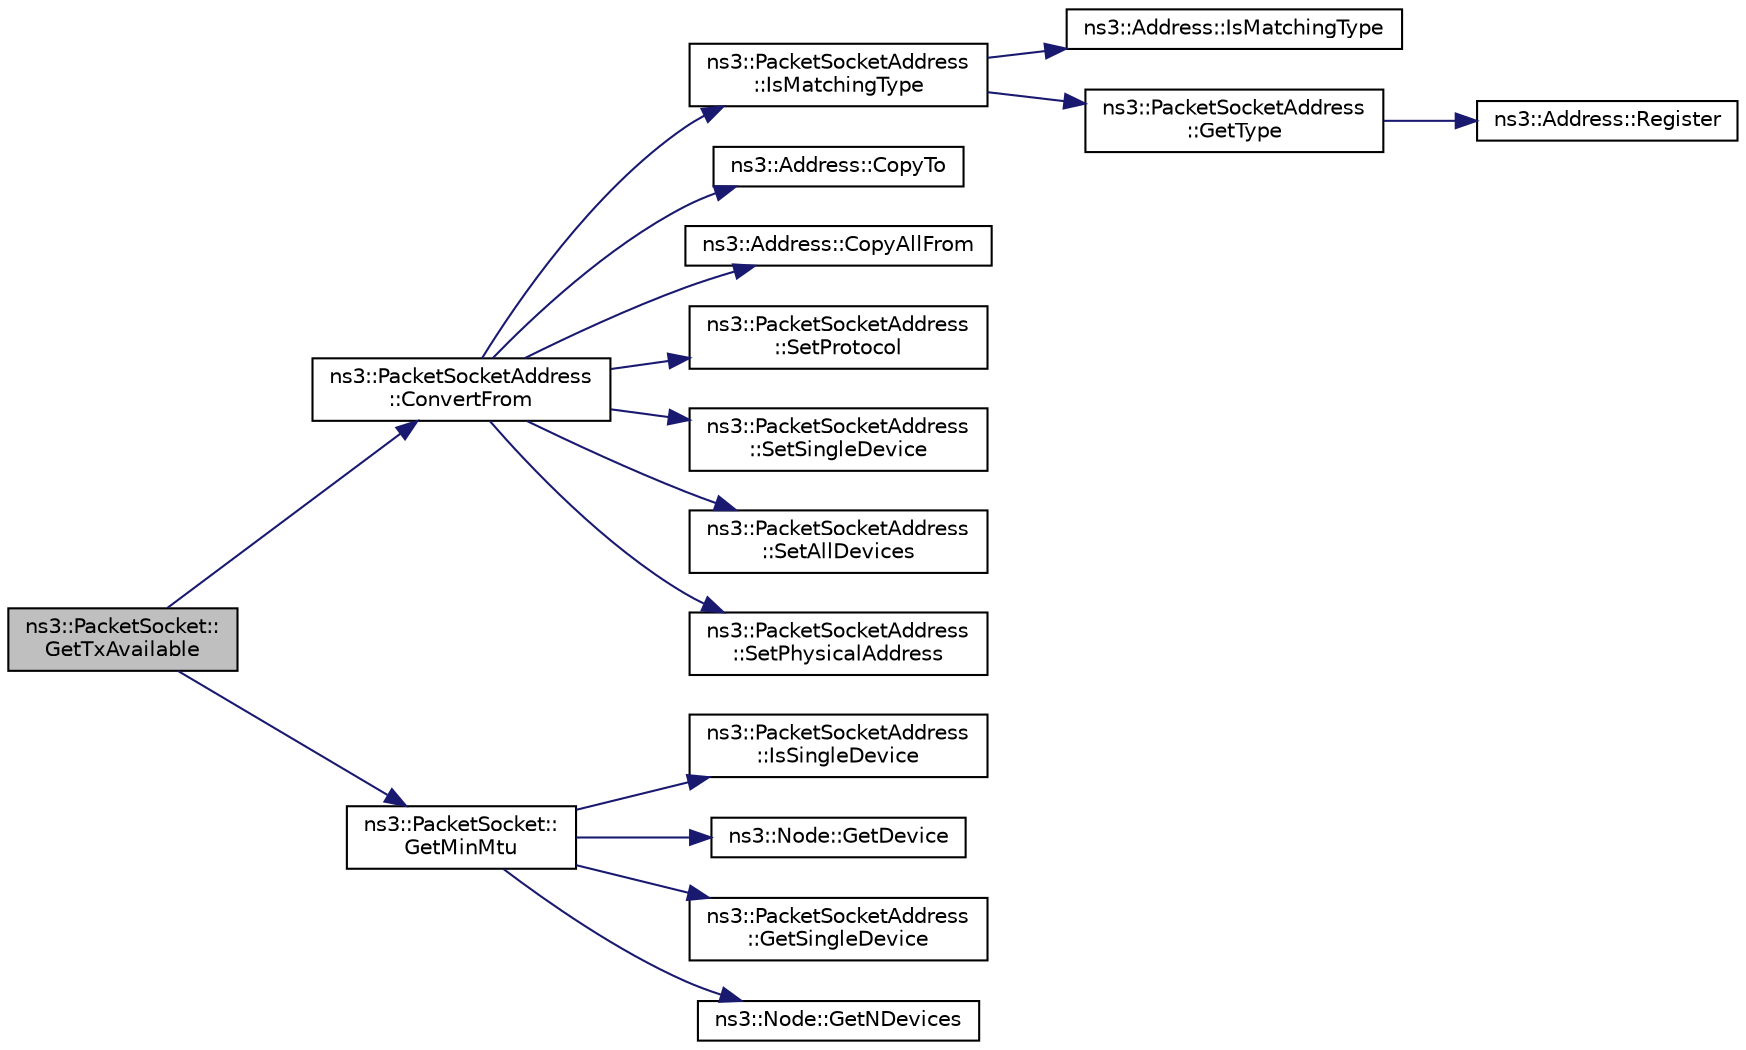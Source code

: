 digraph "ns3::PacketSocket::GetTxAvailable"
{
  edge [fontname="Helvetica",fontsize="10",labelfontname="Helvetica",labelfontsize="10"];
  node [fontname="Helvetica",fontsize="10",shape=record];
  rankdir="LR";
  Node1 [label="ns3::PacketSocket::\lGetTxAvailable",height=0.2,width=0.4,color="black", fillcolor="grey75", style="filled", fontcolor="black"];
  Node1 -> Node2 [color="midnightblue",fontsize="10",style="solid"];
  Node2 [label="ns3::PacketSocketAddress\l::ConvertFrom",height=0.2,width=0.4,color="black", fillcolor="white", style="filled",URL="$d7/d64/classns3_1_1PacketSocketAddress.html#ab90d0401de757d2da5bf1ad07af2ecf5"];
  Node2 -> Node3 [color="midnightblue",fontsize="10",style="solid"];
  Node3 [label="ns3::PacketSocketAddress\l::IsMatchingType",height=0.2,width=0.4,color="black", fillcolor="white", style="filled",URL="$d7/d64/classns3_1_1PacketSocketAddress.html#a9426c99ec2c26c22d3920ca5c63ae1cd"];
  Node3 -> Node4 [color="midnightblue",fontsize="10",style="solid"];
  Node4 [label="ns3::Address::IsMatchingType",height=0.2,width=0.4,color="black", fillcolor="white", style="filled",URL="$d2/d5f/classns3_1_1Address.html#a422a3d9f55b1a0acf4797c0ea77eb4e4"];
  Node3 -> Node5 [color="midnightblue",fontsize="10",style="solid"];
  Node5 [label="ns3::PacketSocketAddress\l::GetType",height=0.2,width=0.4,color="black", fillcolor="white", style="filled",URL="$d7/d64/classns3_1_1PacketSocketAddress.html#a703aa2fb4a6a54902db175138723d6c9",tooltip="Return the Type of address. "];
  Node5 -> Node6 [color="midnightblue",fontsize="10",style="solid"];
  Node6 [label="ns3::Address::Register",height=0.2,width=0.4,color="black", fillcolor="white", style="filled",URL="$d2/d5f/classns3_1_1Address.html#a75d239c79bb3c39d64a8db4f2d3d9b20"];
  Node2 -> Node7 [color="midnightblue",fontsize="10",style="solid"];
  Node7 [label="ns3::Address::CopyTo",height=0.2,width=0.4,color="black", fillcolor="white", style="filled",URL="$d2/d5f/classns3_1_1Address.html#a6d2f5089f145dc5ce1e20abc263d511d",tooltip="Copy the address bytes into a buffer. "];
  Node2 -> Node8 [color="midnightblue",fontsize="10",style="solid"];
  Node8 [label="ns3::Address::CopyAllFrom",height=0.2,width=0.4,color="black", fillcolor="white", style="filled",URL="$d2/d5f/classns3_1_1Address.html#aaf5b61c614b93ec9e15b7d9266379087"];
  Node2 -> Node9 [color="midnightblue",fontsize="10",style="solid"];
  Node9 [label="ns3::PacketSocketAddress\l::SetProtocol",height=0.2,width=0.4,color="black", fillcolor="white", style="filled",URL="$d7/d64/classns3_1_1PacketSocketAddress.html#a9020962e39c238277f3b2f0de605647a",tooltip="Set the protocol. "];
  Node2 -> Node10 [color="midnightblue",fontsize="10",style="solid"];
  Node10 [label="ns3::PacketSocketAddress\l::SetSingleDevice",height=0.2,width=0.4,color="black", fillcolor="white", style="filled",URL="$d7/d64/classns3_1_1PacketSocketAddress.html#ad1caa016f4d27c9d5f2c06dbfc53f8a3",tooltip="Set the address to match only a specified NetDevice. "];
  Node2 -> Node11 [color="midnightblue",fontsize="10",style="solid"];
  Node11 [label="ns3::PacketSocketAddress\l::SetAllDevices",height=0.2,width=0.4,color="black", fillcolor="white", style="filled",URL="$d7/d64/classns3_1_1PacketSocketAddress.html#a9bfc218130b3c7777ff684157a56e42f",tooltip="Set the address to match all the outgoing NetDevice. "];
  Node2 -> Node12 [color="midnightblue",fontsize="10",style="solid"];
  Node12 [label="ns3::PacketSocketAddress\l::SetPhysicalAddress",height=0.2,width=0.4,color="black", fillcolor="white", style="filled",URL="$d7/d64/classns3_1_1PacketSocketAddress.html#a9452f9410a97e57344e464e25c2ab0f3",tooltip="Set the destination address. "];
  Node1 -> Node13 [color="midnightblue",fontsize="10",style="solid"];
  Node13 [label="ns3::PacketSocket::\lGetMinMtu",height=0.2,width=0.4,color="black", fillcolor="white", style="filled",URL="$db/d5c/classns3_1_1PacketSocket.html#a3601a739034d0d2e46ccc45f2073e02f",tooltip="Get the minimum MTU supported by the NetDevices bound to a specific address. "];
  Node13 -> Node14 [color="midnightblue",fontsize="10",style="solid"];
  Node14 [label="ns3::PacketSocketAddress\l::IsSingleDevice",height=0.2,width=0.4,color="black", fillcolor="white", style="filled",URL="$d7/d64/classns3_1_1PacketSocketAddress.html#aecfc9109793ac22cdb166ef235b8d030",tooltip="Checks if the address is bound to a specified NetDevice. "];
  Node13 -> Node15 [color="midnightblue",fontsize="10",style="solid"];
  Node15 [label="ns3::Node::GetDevice",height=0.2,width=0.4,color="black", fillcolor="white", style="filled",URL="$dd/ded/classns3_1_1Node.html#a5918dfd24ef632efc9a83a5f6561c76e",tooltip="Retrieve the index-th NetDevice associated to this node. "];
  Node13 -> Node16 [color="midnightblue",fontsize="10",style="solid"];
  Node16 [label="ns3::PacketSocketAddress\l::GetSingleDevice",height=0.2,width=0.4,color="black", fillcolor="white", style="filled",URL="$d7/d64/classns3_1_1PacketSocketAddress.html#afa5bd3df95fae495a0ff876c3c57ff9c",tooltip="Get the device this address is bound to. "];
  Node13 -> Node17 [color="midnightblue",fontsize="10",style="solid"];
  Node17 [label="ns3::Node::GetNDevices",height=0.2,width=0.4,color="black", fillcolor="white", style="filled",URL="$dd/ded/classns3_1_1Node.html#a531554d2241ba4fa1cd74e3360be6bce"];
}
